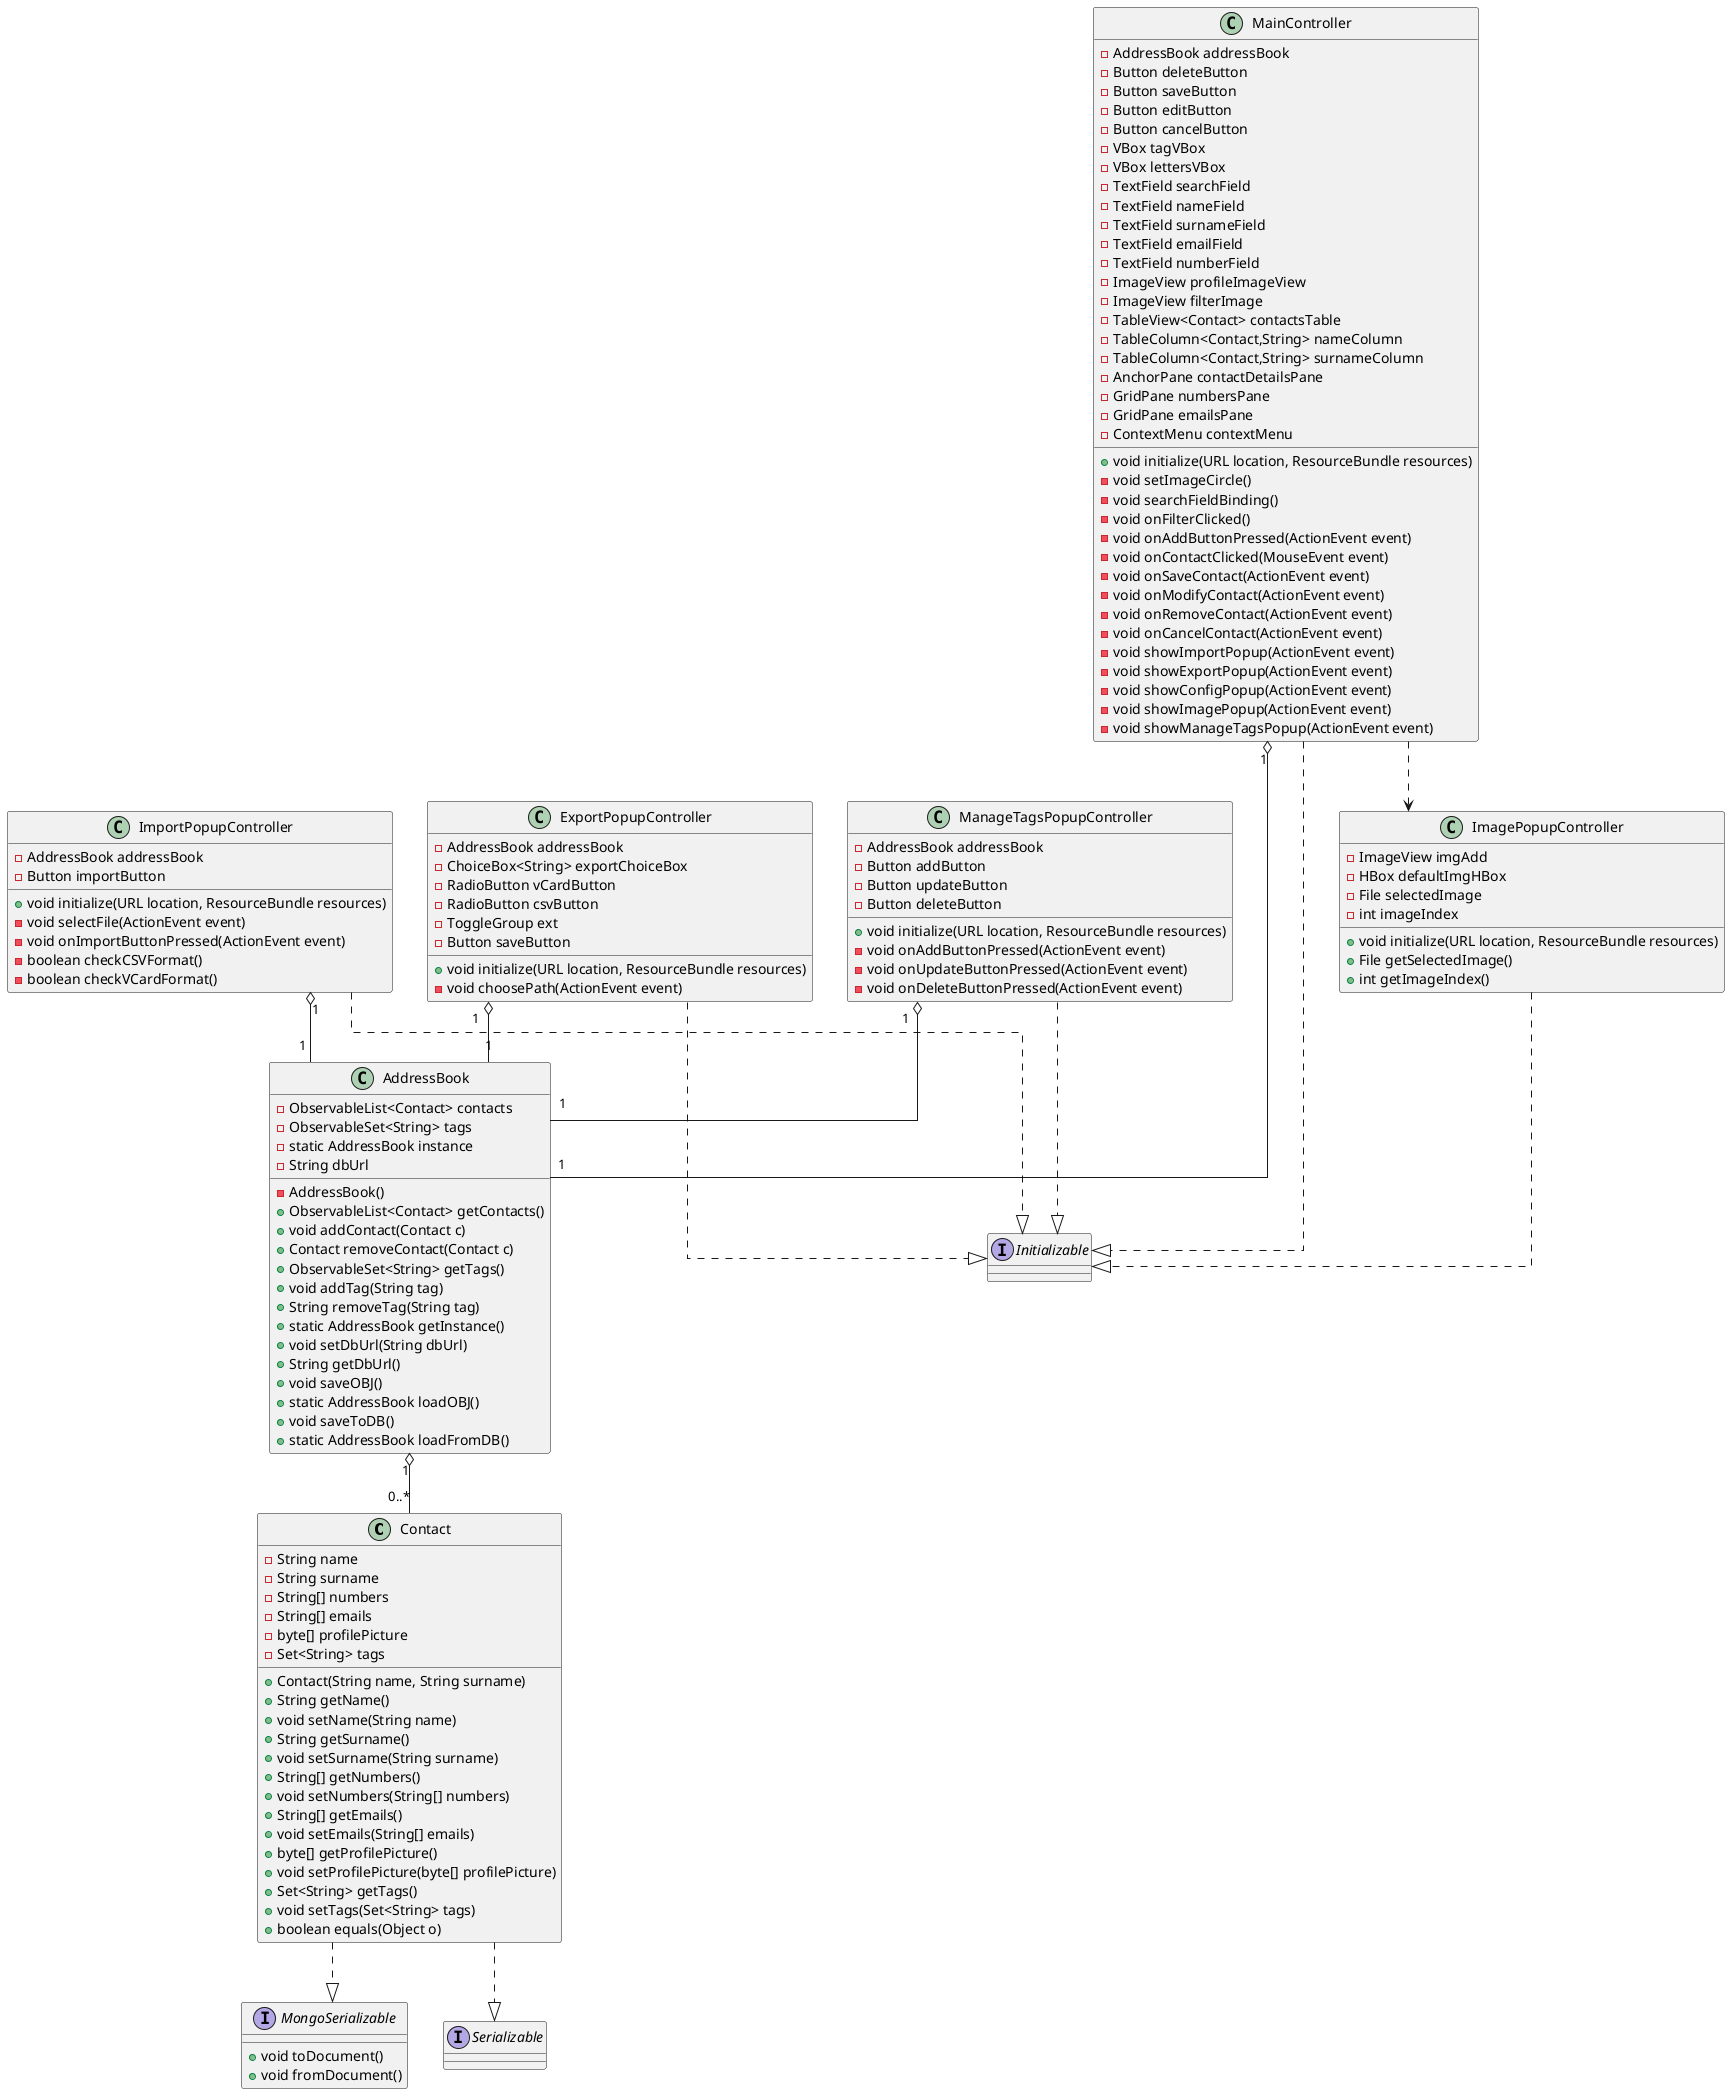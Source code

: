 @startuml DiagrammaDelleClassi
skinparam linetype ortho
'left to right direction

class Contact {
    - String name 
    - String surname 
    - String[] numbers
    - String[] emails
    - byte[] profilePicture
    - Set<String> tags

    + Contact(String name, String surname)
    + String getName()
    + void setName(String name)
    + String getSurname()
    + void setSurname(String surname)
    + String[] getNumbers()
    + void setNumbers(String[] numbers)
    + String[] getEmails()
    + void setEmails(String[] emails)
    + byte[] getProfilePicture()
    + void setProfilePicture(byte[] profilePicture)
    + Set<String> getTags()
    + void setTags(Set<String> tags)
    + boolean equals(Object o)
    
}

interface MongoSerializable {
    +void toDocument() 
    +void fromDocument()
}

Contact ..|> MongoSerializable

class AddressBook {
    - ObservableList<Contact> contacts
    - ObservableSet<String> tags
    - static AddressBook instance
    - String dbUrl 
    - AddressBook()
    + ObservableList<Contact> getContacts()
    + void addContact(Contact c)
    + Contact removeContact(Contact c)
    + ObservableSet<String> getTags()
    + void addTag(String tag)
    + String removeTag(String tag)
    + static AddressBook getInstance()
    + void setDbUrl(String dbUrl)
    + String getDbUrl()
    + void saveOBJ()
    + static AddressBook loadOBJ()
    + void saveToDB()
    + static AddressBook loadFromDB()
    
}

interface Serializable
Contact ..|> Serializable
AddressBook "1" o-- "0..*" Contact

class MainController {
    - AddressBook addressBook
    - Button deleteButton
    - Button saveButton
    - Button editButton
    - Button cancelButton
    - VBox tagVBox
    - VBox lettersVBox
    - TextField searchField
    - TextField nameField
    - TextField surnameField
    - TextField emailField
    - TextField numberField
    - ImageView profileImageView
    - ImageView filterImage
    - TableView<Contact> contactsTable
    - TableColumn<Contact,String> nameColumn
    - TableColumn<Contact,String> surnameColumn
    - AnchorPane contactDetailsPane
    - GridPane numbersPane
    - GridPane emailsPane
    - ContextMenu contextMenu

    + void initialize(URL location, ResourceBundle resources)
    - void setImageCircle()
    - void searchFieldBinding()    
    - void onFilterClicked()
    - void onAddButtonPressed(ActionEvent event)
    - void onContactClicked(MouseEvent event)
    - void onSaveContact(ActionEvent event)
    - void onModifyContact(ActionEvent event)
    - void onRemoveContact(ActionEvent event)
    - void onCancelContact(ActionEvent event)
    - void showImportPopup(ActionEvent event)
    - void showExportPopup(ActionEvent event)
    - void showConfigPopup(ActionEvent event)
    - void showImagePopup(ActionEvent event)
    - void showManageTagsPopup(ActionEvent event)
}

MainController ..> ImagePopupController


interface Initializable
MainController ..|> Initializable
MainController "1" o-- "1" AddressBook

class ImportPopupController {
    - AddressBook addressBook
    - Button importButton
    + void initialize(URL location, ResourceBundle resources)
    - void selectFile(ActionEvent event)
    - void onImportButtonPressed(ActionEvent event)
    - boolean checkCSVFormat()
    - boolean checkVCardFormat()
}

ImportPopupController ..|> Initializable
ImportPopupController "1" o-- "1" AddressBook

class ExportPopupController {
    - AddressBook addressBook
    - ChoiceBox<String> exportChoiceBox
    - RadioButton vCardButton
    - RadioButton csvButton
    - ToggleGroup ext
    - Button saveButton

    + void initialize(URL location, ResourceBundle resources)
    - void choosePath(ActionEvent event)
}

ExportPopupController ..|> Initializable
ExportPopupController "1" o-- "1" AddressBook

class ManageTagsPopupController {
    - AddressBook addressBook
    - Button addButton
    - Button updateButton
    - Button deleteButton

    + void initialize(URL location, ResourceBundle resources)
    - void onAddButtonPressed(ActionEvent event)
    - void onUpdateButtonPressed(ActionEvent event)
    - void onDeleteButtonPressed(ActionEvent event)
}

ManageTagsPopupController ..|> Initializable
ManageTagsPopupController "1" o-- "1" AddressBook

class ImagePopupController {
    - ImageView imgAdd
    - HBox defaultImgHBox
    - File selectedImage
    - int imageIndex

    + void initialize(URL location, ResourceBundle resources)
    + File getSelectedImage()
    + int getImageIndex()
}

ImagePopupController ..|> Initializable


@enduml